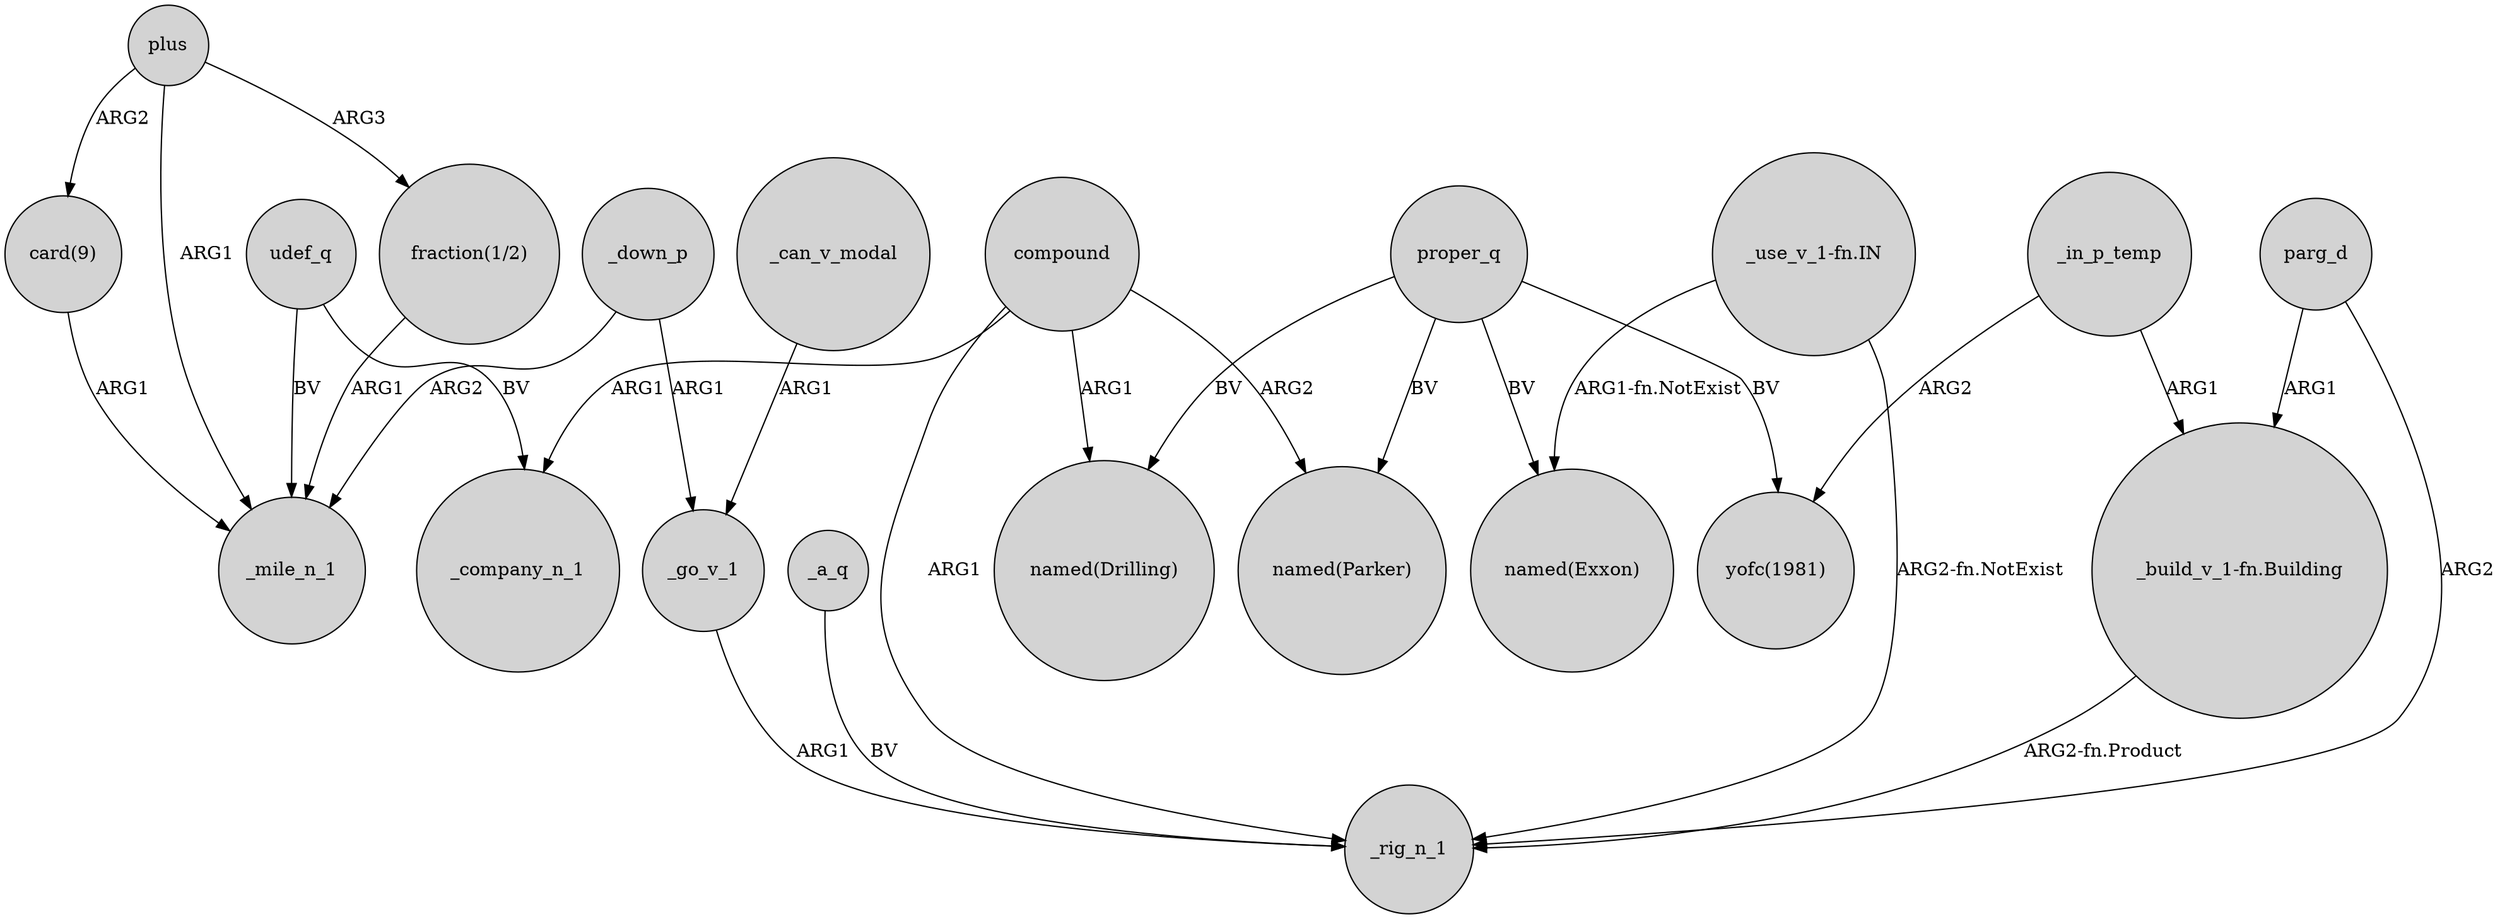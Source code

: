 digraph {
	node [shape=circle style=filled]
	udef_q -> _mile_n_1 [label=BV]
	_a_q -> _rig_n_1 [label=BV]
	proper_q -> "named(Drilling)" [label=BV]
	proper_q -> "named(Parker)" [label=BV]
	compound -> "named(Drilling)" [label=ARG1]
	"_use_v_1-fn.IN" -> "named(Exxon)" [label="ARG1-fn.NotExist"]
	compound -> _rig_n_1 [label=ARG1]
	proper_q -> "named(Exxon)" [label=BV]
	_in_p_temp -> "_build_v_1-fn.Building" [label=ARG1]
	parg_d -> _rig_n_1 [label=ARG2]
	_go_v_1 -> _rig_n_1 [label=ARG1]
	compound -> _company_n_1 [label=ARG1]
	"_use_v_1-fn.IN" -> _rig_n_1 [label="ARG2-fn.NotExist"]
	plus -> _mile_n_1 [label=ARG1]
	"fraction(1/2)" -> _mile_n_1 [label=ARG1]
	_can_v_modal -> _go_v_1 [label=ARG1]
	parg_d -> "_build_v_1-fn.Building" [label=ARG1]
	"_build_v_1-fn.Building" -> _rig_n_1 [label="ARG2-fn.Product"]
	_down_p -> _go_v_1 [label=ARG1]
	compound -> "named(Parker)" [label=ARG2]
	_in_p_temp -> "yofc(1981)" [label=ARG2]
	plus -> "fraction(1/2)" [label=ARG3]
	proper_q -> "yofc(1981)" [label=BV]
	"card(9)" -> _mile_n_1 [label=ARG1]
	_down_p -> _mile_n_1 [label=ARG2]
	udef_q -> _company_n_1 [label=BV]
	plus -> "card(9)" [label=ARG2]
}
